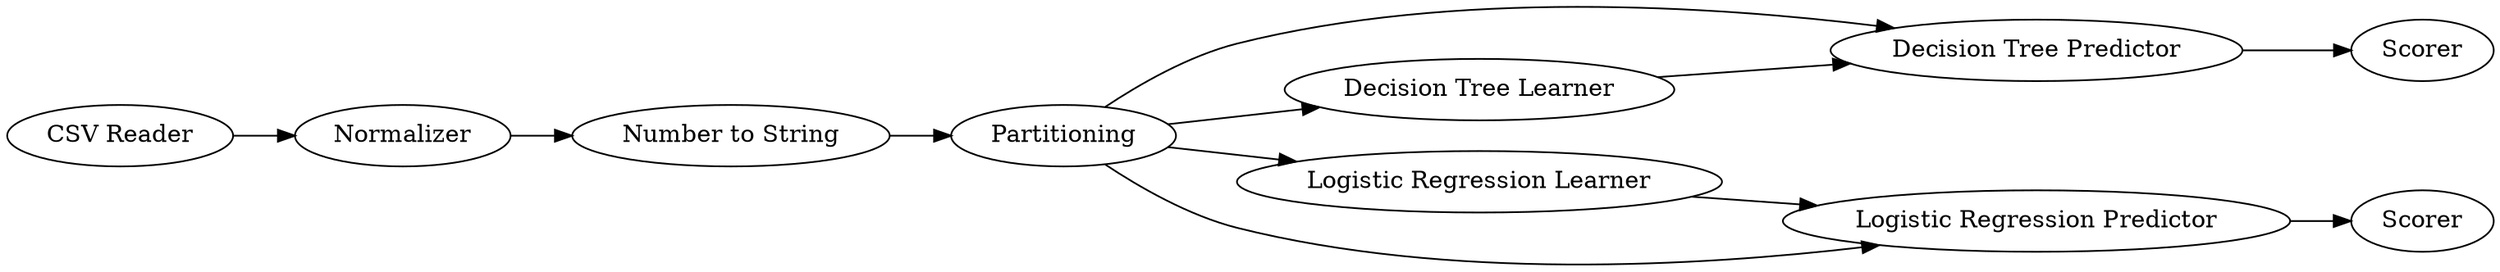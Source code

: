 digraph {
	5 -> 8
	7 -> 5
	2 -> 10
	3 -> 4
	2 -> 6
	8 -> 2
	6 -> 10
	2 -> 3
	10 -> 11
	2 -> 4
	4 -> 9
	5 [label=Normalizer]
	7 [label="CSV Reader"]
	9 [label=Scorer]
	11 [label=Scorer]
	4 [label="Logistic Regression Predictor"]
	6 [label="Decision Tree Learner"]
	8 [label="Number to String"]
	3 [label="Logistic Regression Learner"]
	2 [label=Partitioning]
	10 [label="Decision Tree Predictor"]
	rankdir=LR
}
